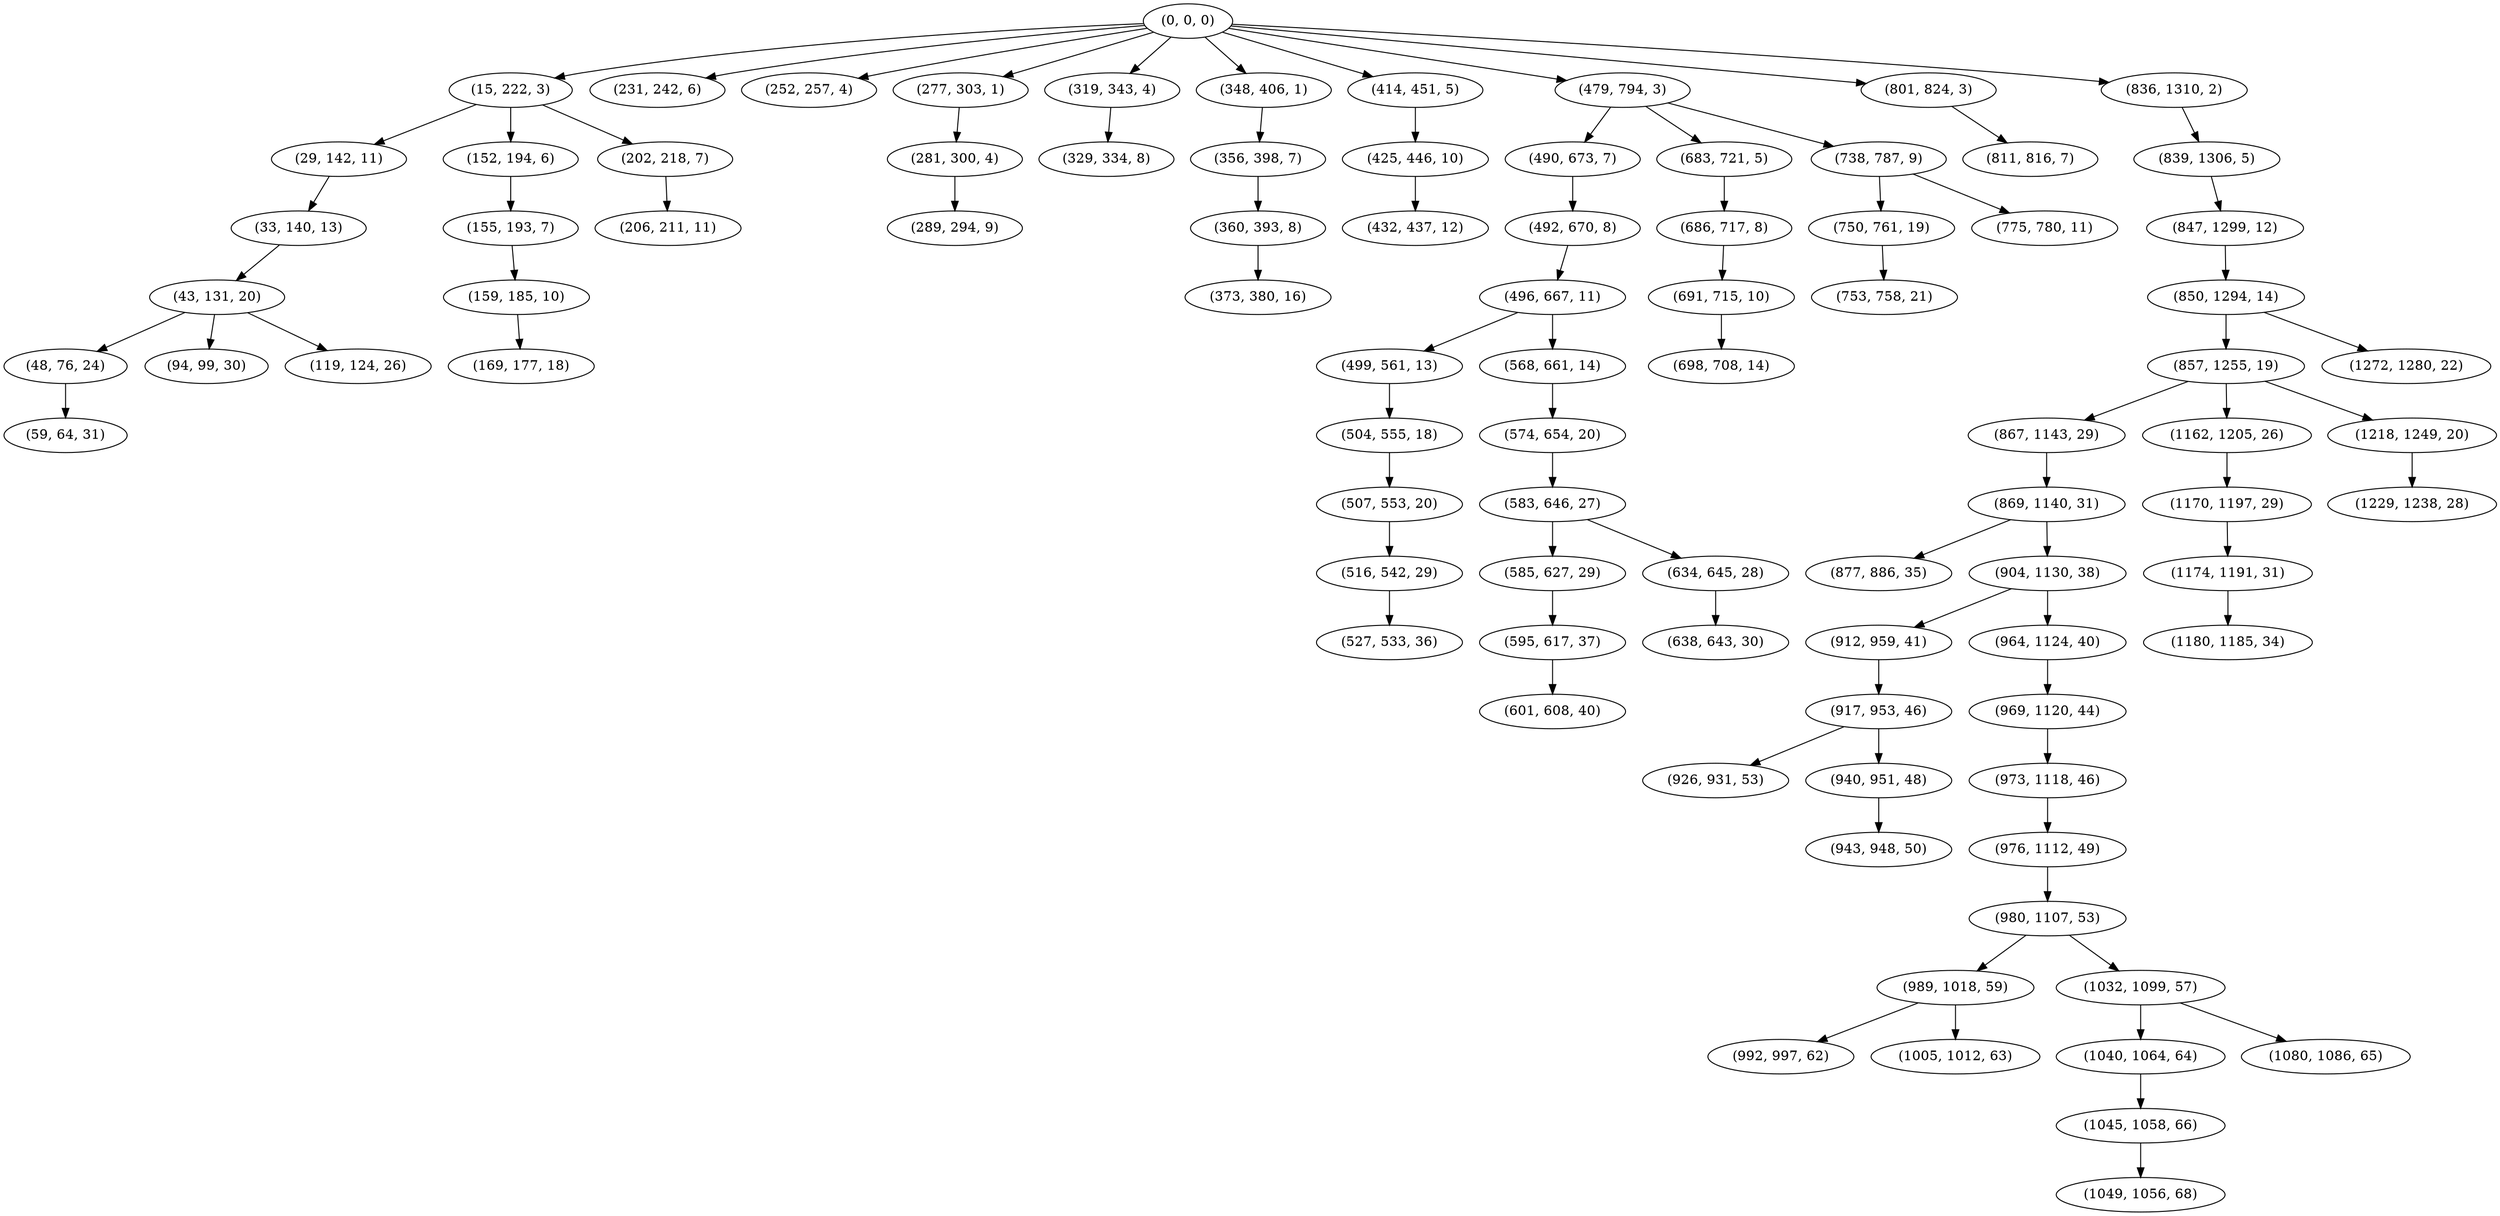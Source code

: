 digraph tree {
    "(0, 0, 0)";
    "(15, 222, 3)";
    "(29, 142, 11)";
    "(33, 140, 13)";
    "(43, 131, 20)";
    "(48, 76, 24)";
    "(59, 64, 31)";
    "(94, 99, 30)";
    "(119, 124, 26)";
    "(152, 194, 6)";
    "(155, 193, 7)";
    "(159, 185, 10)";
    "(169, 177, 18)";
    "(202, 218, 7)";
    "(206, 211, 11)";
    "(231, 242, 6)";
    "(252, 257, 4)";
    "(277, 303, 1)";
    "(281, 300, 4)";
    "(289, 294, 9)";
    "(319, 343, 4)";
    "(329, 334, 8)";
    "(348, 406, 1)";
    "(356, 398, 7)";
    "(360, 393, 8)";
    "(373, 380, 16)";
    "(414, 451, 5)";
    "(425, 446, 10)";
    "(432, 437, 12)";
    "(479, 794, 3)";
    "(490, 673, 7)";
    "(492, 670, 8)";
    "(496, 667, 11)";
    "(499, 561, 13)";
    "(504, 555, 18)";
    "(507, 553, 20)";
    "(516, 542, 29)";
    "(527, 533, 36)";
    "(568, 661, 14)";
    "(574, 654, 20)";
    "(583, 646, 27)";
    "(585, 627, 29)";
    "(595, 617, 37)";
    "(601, 608, 40)";
    "(634, 645, 28)";
    "(638, 643, 30)";
    "(683, 721, 5)";
    "(686, 717, 8)";
    "(691, 715, 10)";
    "(698, 708, 14)";
    "(738, 787, 9)";
    "(750, 761, 19)";
    "(753, 758, 21)";
    "(775, 780, 11)";
    "(801, 824, 3)";
    "(811, 816, 7)";
    "(836, 1310, 2)";
    "(839, 1306, 5)";
    "(847, 1299, 12)";
    "(850, 1294, 14)";
    "(857, 1255, 19)";
    "(867, 1143, 29)";
    "(869, 1140, 31)";
    "(877, 886, 35)";
    "(904, 1130, 38)";
    "(912, 959, 41)";
    "(917, 953, 46)";
    "(926, 931, 53)";
    "(940, 951, 48)";
    "(943, 948, 50)";
    "(964, 1124, 40)";
    "(969, 1120, 44)";
    "(973, 1118, 46)";
    "(976, 1112, 49)";
    "(980, 1107, 53)";
    "(989, 1018, 59)";
    "(992, 997, 62)";
    "(1005, 1012, 63)";
    "(1032, 1099, 57)";
    "(1040, 1064, 64)";
    "(1045, 1058, 66)";
    "(1049, 1056, 68)";
    "(1080, 1086, 65)";
    "(1162, 1205, 26)";
    "(1170, 1197, 29)";
    "(1174, 1191, 31)";
    "(1180, 1185, 34)";
    "(1218, 1249, 20)";
    "(1229, 1238, 28)";
    "(1272, 1280, 22)";
    "(0, 0, 0)" -> "(15, 222, 3)";
    "(0, 0, 0)" -> "(231, 242, 6)";
    "(0, 0, 0)" -> "(252, 257, 4)";
    "(0, 0, 0)" -> "(277, 303, 1)";
    "(0, 0, 0)" -> "(319, 343, 4)";
    "(0, 0, 0)" -> "(348, 406, 1)";
    "(0, 0, 0)" -> "(414, 451, 5)";
    "(0, 0, 0)" -> "(479, 794, 3)";
    "(0, 0, 0)" -> "(801, 824, 3)";
    "(0, 0, 0)" -> "(836, 1310, 2)";
    "(15, 222, 3)" -> "(29, 142, 11)";
    "(15, 222, 3)" -> "(152, 194, 6)";
    "(15, 222, 3)" -> "(202, 218, 7)";
    "(29, 142, 11)" -> "(33, 140, 13)";
    "(33, 140, 13)" -> "(43, 131, 20)";
    "(43, 131, 20)" -> "(48, 76, 24)";
    "(43, 131, 20)" -> "(94, 99, 30)";
    "(43, 131, 20)" -> "(119, 124, 26)";
    "(48, 76, 24)" -> "(59, 64, 31)";
    "(152, 194, 6)" -> "(155, 193, 7)";
    "(155, 193, 7)" -> "(159, 185, 10)";
    "(159, 185, 10)" -> "(169, 177, 18)";
    "(202, 218, 7)" -> "(206, 211, 11)";
    "(277, 303, 1)" -> "(281, 300, 4)";
    "(281, 300, 4)" -> "(289, 294, 9)";
    "(319, 343, 4)" -> "(329, 334, 8)";
    "(348, 406, 1)" -> "(356, 398, 7)";
    "(356, 398, 7)" -> "(360, 393, 8)";
    "(360, 393, 8)" -> "(373, 380, 16)";
    "(414, 451, 5)" -> "(425, 446, 10)";
    "(425, 446, 10)" -> "(432, 437, 12)";
    "(479, 794, 3)" -> "(490, 673, 7)";
    "(479, 794, 3)" -> "(683, 721, 5)";
    "(479, 794, 3)" -> "(738, 787, 9)";
    "(490, 673, 7)" -> "(492, 670, 8)";
    "(492, 670, 8)" -> "(496, 667, 11)";
    "(496, 667, 11)" -> "(499, 561, 13)";
    "(496, 667, 11)" -> "(568, 661, 14)";
    "(499, 561, 13)" -> "(504, 555, 18)";
    "(504, 555, 18)" -> "(507, 553, 20)";
    "(507, 553, 20)" -> "(516, 542, 29)";
    "(516, 542, 29)" -> "(527, 533, 36)";
    "(568, 661, 14)" -> "(574, 654, 20)";
    "(574, 654, 20)" -> "(583, 646, 27)";
    "(583, 646, 27)" -> "(585, 627, 29)";
    "(583, 646, 27)" -> "(634, 645, 28)";
    "(585, 627, 29)" -> "(595, 617, 37)";
    "(595, 617, 37)" -> "(601, 608, 40)";
    "(634, 645, 28)" -> "(638, 643, 30)";
    "(683, 721, 5)" -> "(686, 717, 8)";
    "(686, 717, 8)" -> "(691, 715, 10)";
    "(691, 715, 10)" -> "(698, 708, 14)";
    "(738, 787, 9)" -> "(750, 761, 19)";
    "(738, 787, 9)" -> "(775, 780, 11)";
    "(750, 761, 19)" -> "(753, 758, 21)";
    "(801, 824, 3)" -> "(811, 816, 7)";
    "(836, 1310, 2)" -> "(839, 1306, 5)";
    "(839, 1306, 5)" -> "(847, 1299, 12)";
    "(847, 1299, 12)" -> "(850, 1294, 14)";
    "(850, 1294, 14)" -> "(857, 1255, 19)";
    "(850, 1294, 14)" -> "(1272, 1280, 22)";
    "(857, 1255, 19)" -> "(867, 1143, 29)";
    "(857, 1255, 19)" -> "(1162, 1205, 26)";
    "(857, 1255, 19)" -> "(1218, 1249, 20)";
    "(867, 1143, 29)" -> "(869, 1140, 31)";
    "(869, 1140, 31)" -> "(877, 886, 35)";
    "(869, 1140, 31)" -> "(904, 1130, 38)";
    "(904, 1130, 38)" -> "(912, 959, 41)";
    "(904, 1130, 38)" -> "(964, 1124, 40)";
    "(912, 959, 41)" -> "(917, 953, 46)";
    "(917, 953, 46)" -> "(926, 931, 53)";
    "(917, 953, 46)" -> "(940, 951, 48)";
    "(940, 951, 48)" -> "(943, 948, 50)";
    "(964, 1124, 40)" -> "(969, 1120, 44)";
    "(969, 1120, 44)" -> "(973, 1118, 46)";
    "(973, 1118, 46)" -> "(976, 1112, 49)";
    "(976, 1112, 49)" -> "(980, 1107, 53)";
    "(980, 1107, 53)" -> "(989, 1018, 59)";
    "(980, 1107, 53)" -> "(1032, 1099, 57)";
    "(989, 1018, 59)" -> "(992, 997, 62)";
    "(989, 1018, 59)" -> "(1005, 1012, 63)";
    "(1032, 1099, 57)" -> "(1040, 1064, 64)";
    "(1032, 1099, 57)" -> "(1080, 1086, 65)";
    "(1040, 1064, 64)" -> "(1045, 1058, 66)";
    "(1045, 1058, 66)" -> "(1049, 1056, 68)";
    "(1162, 1205, 26)" -> "(1170, 1197, 29)";
    "(1170, 1197, 29)" -> "(1174, 1191, 31)";
    "(1174, 1191, 31)" -> "(1180, 1185, 34)";
    "(1218, 1249, 20)" -> "(1229, 1238, 28)";
}
